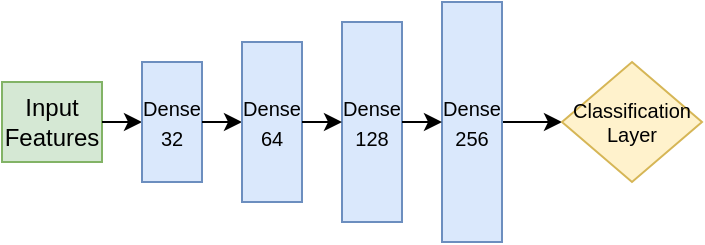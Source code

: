 <mxfile version="17.5.0" type="github">
  <diagram id="OosSoOCT6FYR9ck28VR-" name="Page-1">
    <mxGraphModel dx="446" dy="635" grid="1" gridSize="10" guides="1" tooltips="1" connect="1" arrows="1" fold="1" page="1" pageScale="1" pageWidth="850" pageHeight="1100" math="0" shadow="0">
      <root>
        <mxCell id="0" />
        <mxCell id="1" parent="0" />
        <mxCell id="RAm1XyNZ-T69pDgDgnhG-2" value="Input&lt;br&gt;Features" style="rounded=0;whiteSpace=wrap;html=1;fillColor=#d5e8d4;strokeColor=#82b366;" vertex="1" parent="1">
          <mxGeometry x="30" y="120" width="50" height="40" as="geometry" />
        </mxCell>
        <mxCell id="RAm1XyNZ-T69pDgDgnhG-3" value="" style="endArrow=classic;html=1;rounded=0;exitX=1;exitY=0.5;exitDx=0;exitDy=0;entryX=0;entryY=0.5;entryDx=0;entryDy=0;" edge="1" parent="1" source="RAm1XyNZ-T69pDgDgnhG-2" target="RAm1XyNZ-T69pDgDgnhG-5">
          <mxGeometry width="50" height="50" relative="1" as="geometry">
            <mxPoint x="120" y="170" as="sourcePoint" />
            <mxPoint x="100" y="180" as="targetPoint" />
          </mxGeometry>
        </mxCell>
        <mxCell id="RAm1XyNZ-T69pDgDgnhG-5" value="&lt;font style=&quot;font-size: 10px&quot;&gt;Dense&lt;br&gt;32&lt;/font&gt;" style="rounded=0;whiteSpace=wrap;html=1;fillColor=#dae8fc;strokeColor=#6c8ebf;" vertex="1" parent="1">
          <mxGeometry x="100" y="110" width="30" height="60" as="geometry" />
        </mxCell>
        <mxCell id="RAm1XyNZ-T69pDgDgnhG-7" value="" style="endArrow=classic;html=1;rounded=0;exitX=1;exitY=0.5;exitDx=0;exitDy=0;entryX=0;entryY=0.5;entryDx=0;entryDy=0;" edge="1" parent="1" source="RAm1XyNZ-T69pDgDgnhG-5" target="RAm1XyNZ-T69pDgDgnhG-8">
          <mxGeometry width="50" height="50" relative="1" as="geometry">
            <mxPoint x="100" y="170" as="sourcePoint" />
            <mxPoint x="210" y="170" as="targetPoint" />
          </mxGeometry>
        </mxCell>
        <mxCell id="RAm1XyNZ-T69pDgDgnhG-8" value="&lt;font style=&quot;font-size: 10px&quot;&gt;Dense&lt;br&gt;64&lt;/font&gt;" style="rounded=0;whiteSpace=wrap;html=1;fillColor=#dae8fc;strokeColor=#6c8ebf;" vertex="1" parent="1">
          <mxGeometry x="150" y="100" width="30" height="80" as="geometry" />
        </mxCell>
        <mxCell id="RAm1XyNZ-T69pDgDgnhG-9" value="&lt;font style=&quot;font-size: 10px&quot;&gt;Dense&lt;br&gt;128&lt;/font&gt;" style="rounded=0;whiteSpace=wrap;html=1;fillColor=#dae8fc;strokeColor=#6c8ebf;" vertex="1" parent="1">
          <mxGeometry x="200" y="90" width="30" height="100" as="geometry" />
        </mxCell>
        <mxCell id="RAm1XyNZ-T69pDgDgnhG-14" style="edgeStyle=orthogonalEdgeStyle;rounded=0;orthogonalLoop=1;jettySize=auto;html=1;exitX=1;exitY=0.5;exitDx=0;exitDy=0;entryX=0;entryY=0.5;entryDx=0;entryDy=0;fontSize=10;" edge="1" parent="1" source="RAm1XyNZ-T69pDgDgnhG-10" target="RAm1XyNZ-T69pDgDgnhG-19">
          <mxGeometry relative="1" as="geometry">
            <mxPoint x="300" y="140" as="targetPoint" />
          </mxGeometry>
        </mxCell>
        <mxCell id="RAm1XyNZ-T69pDgDgnhG-10" value="&lt;font style=&quot;font-size: 10px&quot;&gt;Dense&lt;br&gt;256&lt;/font&gt;" style="rounded=0;whiteSpace=wrap;html=1;fillColor=#dae8fc;strokeColor=#6c8ebf;" vertex="1" parent="1">
          <mxGeometry x="250" y="80" width="30" height="120" as="geometry" />
        </mxCell>
        <mxCell id="RAm1XyNZ-T69pDgDgnhG-11" value="" style="endArrow=classic;html=1;rounded=0;exitX=1;exitY=0.5;exitDx=0;exitDy=0;entryX=0;entryY=0.5;entryDx=0;entryDy=0;" edge="1" parent="1" source="RAm1XyNZ-T69pDgDgnhG-8" target="RAm1XyNZ-T69pDgDgnhG-9">
          <mxGeometry width="50" height="50" relative="1" as="geometry">
            <mxPoint x="140.0" y="150" as="sourcePoint" />
            <mxPoint x="160" y="150" as="targetPoint" />
          </mxGeometry>
        </mxCell>
        <mxCell id="RAm1XyNZ-T69pDgDgnhG-12" value="" style="endArrow=classic;html=1;rounded=0;exitX=1;exitY=0.5;exitDx=0;exitDy=0;entryX=0;entryY=0.5;entryDx=0;entryDy=0;" edge="1" parent="1" source="RAm1XyNZ-T69pDgDgnhG-9" target="RAm1XyNZ-T69pDgDgnhG-10">
          <mxGeometry width="50" height="50" relative="1" as="geometry">
            <mxPoint x="190" y="150" as="sourcePoint" />
            <mxPoint x="210" y="150" as="targetPoint" />
          </mxGeometry>
        </mxCell>
        <mxCell id="RAm1XyNZ-T69pDgDgnhG-19" value="Classification&lt;br&gt;Layer" style="rhombus;whiteSpace=wrap;html=1;fontSize=10;fillColor=#fff2cc;strokeColor=#d6b656;" vertex="1" parent="1">
          <mxGeometry x="310" y="110" width="70" height="60" as="geometry" />
        </mxCell>
      </root>
    </mxGraphModel>
  </diagram>
</mxfile>
